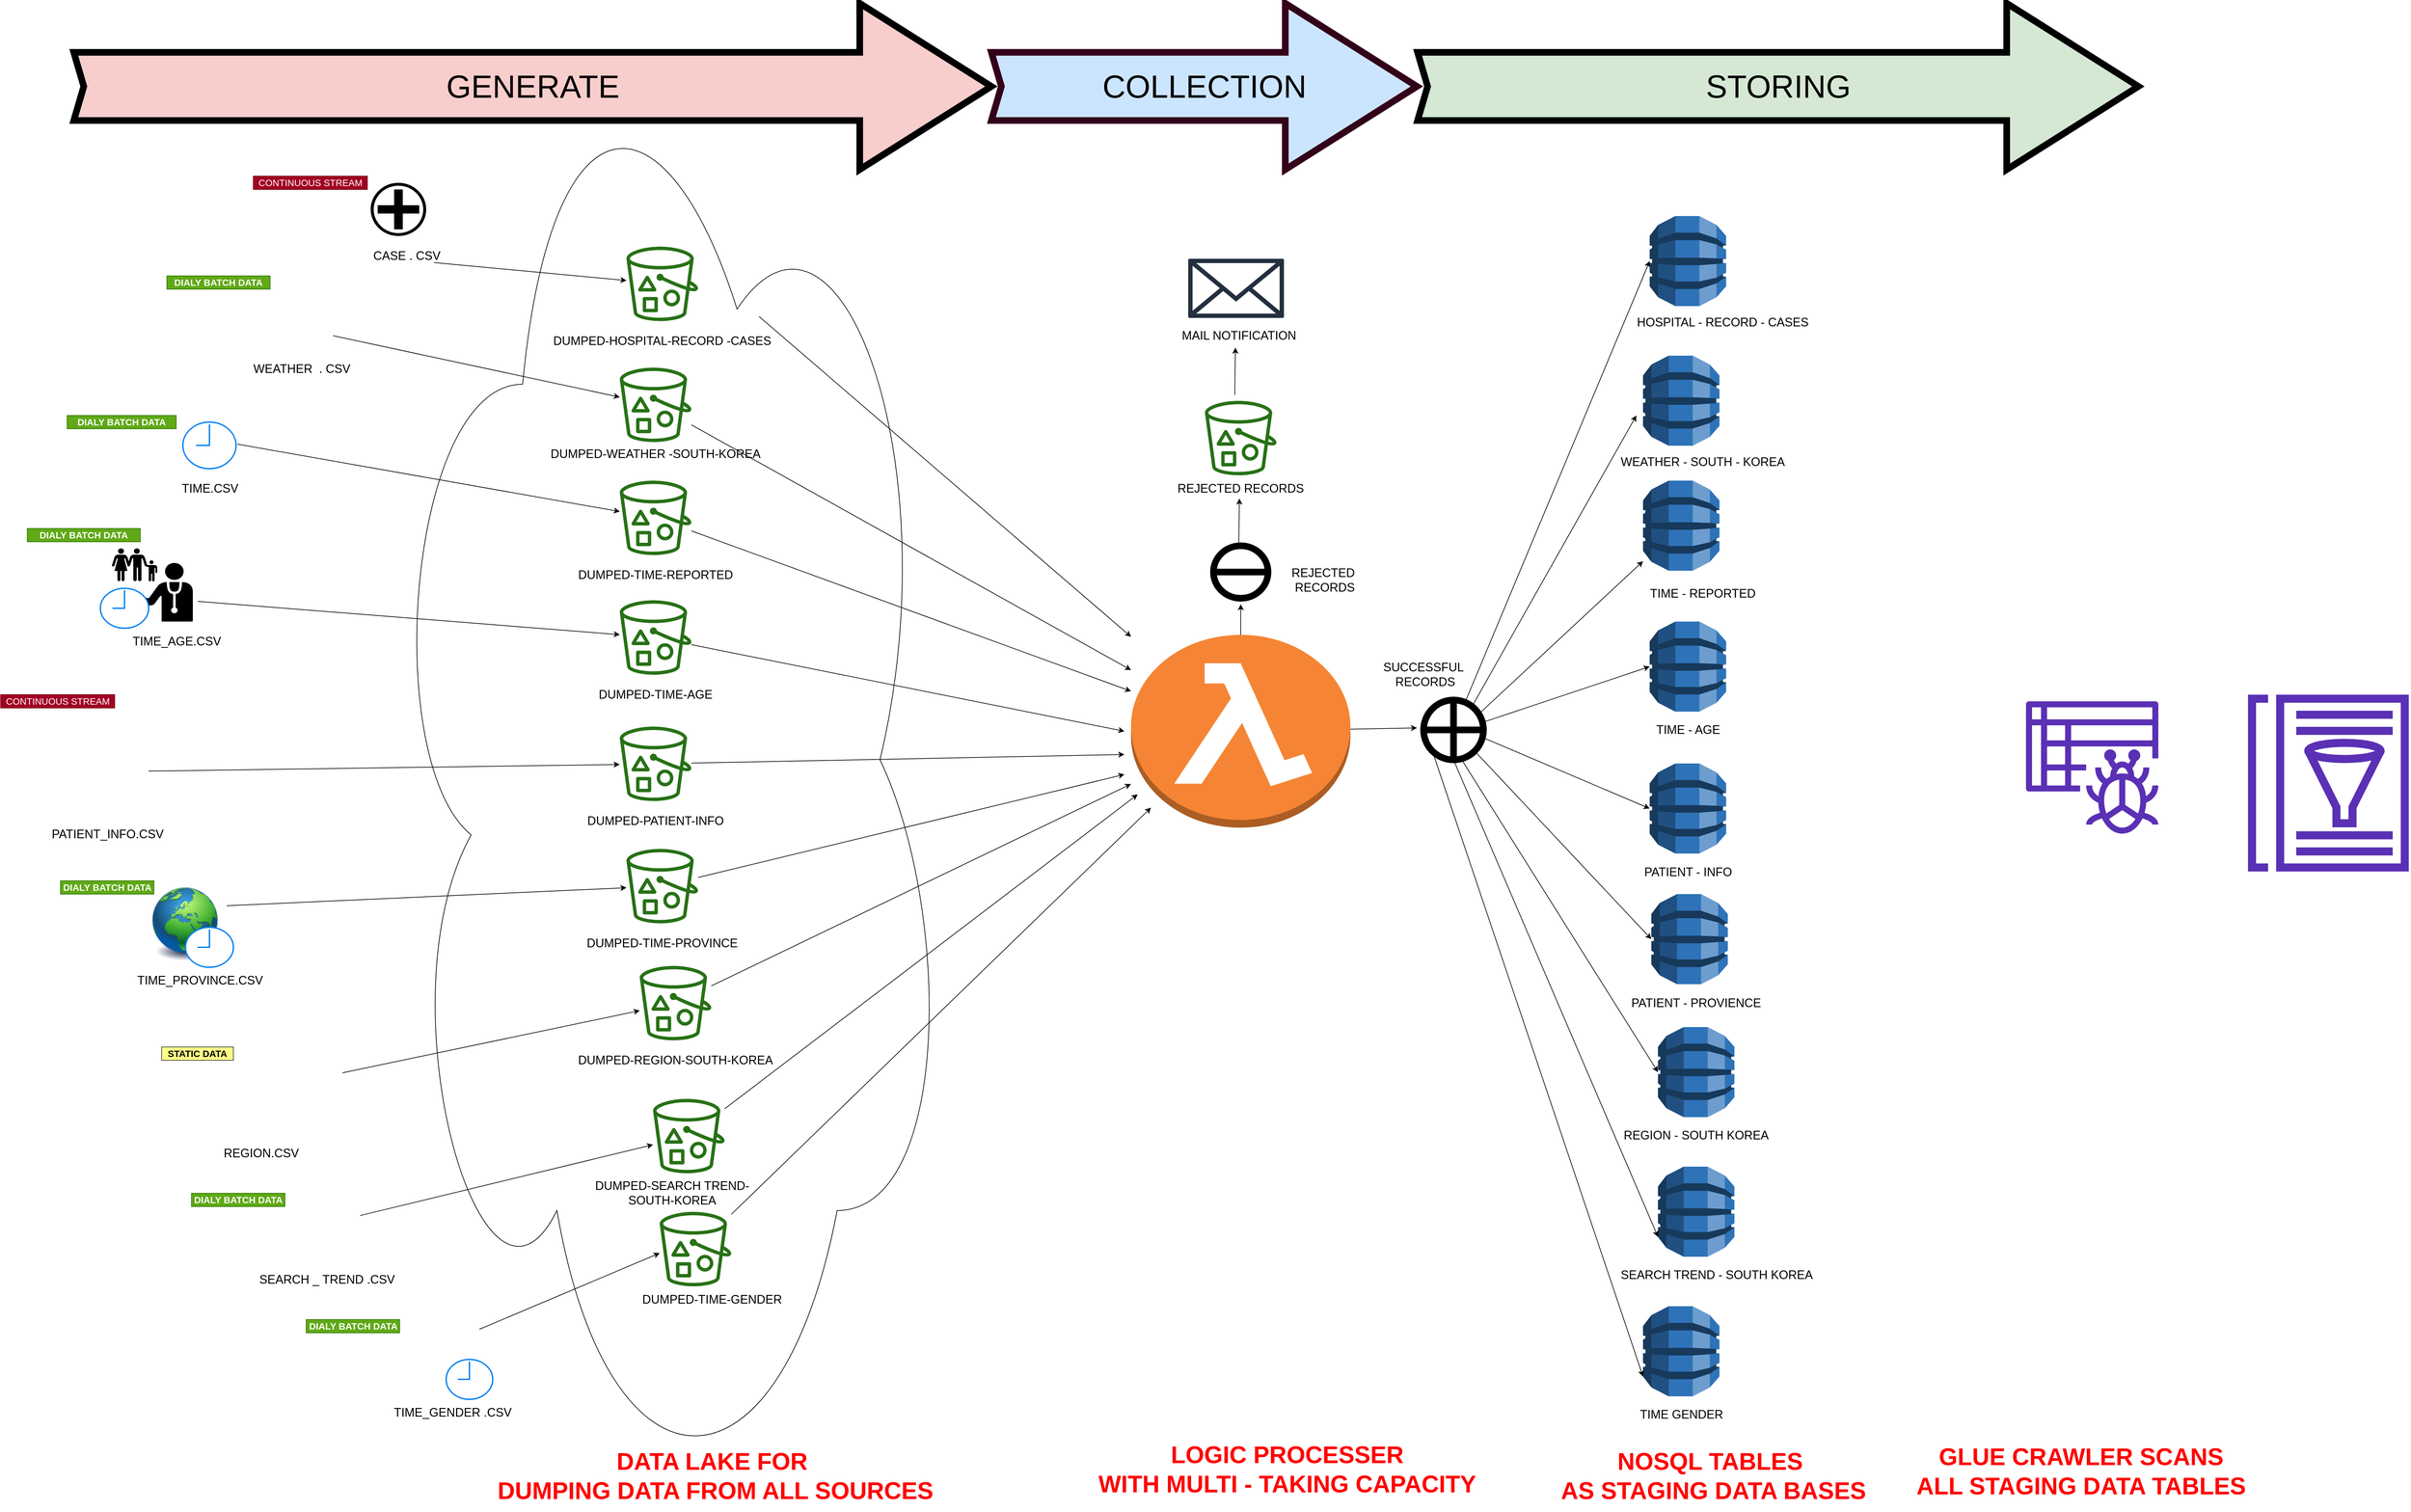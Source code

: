 <mxfile version="13.9.2" type="github">
  <diagram id="Ht1M8jgEwFfnCIfOTk4-" name="Page-1">
    <mxGraphModel dx="2980" dy="2005" grid="0" gridSize="10" guides="1" tooltips="1" connect="1" arrows="1" fold="1" page="1" pageScale="1" pageWidth="1654" pageHeight="2336" math="0" shadow="0">
      <root>
        <mxCell id="0" />
        <mxCell id="1" parent="0" />
        <mxCell id="8GEFBkU2QKpO8UW0B2yC-3" value="" style="shape=image;html=1;verticalAlign=top;verticalLabelPosition=bottom;labelBackgroundColor=#ffffff;imageAspect=0;aspect=fixed;image=https://cdn3.iconfinder.com/data/icons/tiny-weather-1/512/flash-cloud-128.png" parent="1" vertex="1">
          <mxGeometry x="410" y="440" width="120" height="120" as="geometry" />
        </mxCell>
        <mxCell id="8GEFBkU2QKpO8UW0B2yC-4" value="" style="shape=image;html=1;verticalAlign=top;verticalLabelPosition=bottom;labelBackgroundColor=#ffffff;imageAspect=0;aspect=fixed;image=https://cdn2.iconfinder.com/data/icons/social-media-2259/512/search-128.png" parent="1" vertex="1">
          <mxGeometry x="470.5" y="1820" width="100" height="100" as="geometry" />
        </mxCell>
        <mxCell id="8GEFBkU2QKpO8UW0B2yC-5" value="" style="shape=image;html=1;verticalAlign=top;verticalLabelPosition=bottom;labelBackgroundColor=#ffffff;imageAspect=0;aspect=fixed;image=https://cdn1.iconfinder.com/data/icons/coronavirus-disease/64/patient-128.png" parent="1" vertex="1">
          <mxGeometry x="122.56" y="1120" width="130" height="130" as="geometry" />
        </mxCell>
        <mxCell id="8GEFBkU2QKpO8UW0B2yC-6" value="" style="shape=mxgraph.signs.healthcare.hospital_1;html=1;pointerEvents=1;fillColor=#000000;strokeColor=none;verticalLabelPosition=bottom;verticalAlign=top;align=center;" parent="1" vertex="1">
          <mxGeometry x="586.5" y="300" width="83.5" height="80" as="geometry" />
        </mxCell>
        <mxCell id="8GEFBkU2QKpO8UW0B2yC-7" value="" style="shape=image;html=1;verticalAlign=top;verticalLabelPosition=bottom;labelBackgroundColor=#ffffff;imageAspect=0;aspect=fixed;image=https://cdn3.iconfinder.com/data/icons/facebook-ui-flat/48/Facebook_UI-08-128.png" parent="1" vertex="1">
          <mxGeometry x="294" y="1540" width="250" height="250" as="geometry" />
        </mxCell>
        <mxCell id="8GEFBkU2QKpO8UW0B2yC-8" value="" style="ellipse;shape=cloud;whiteSpace=wrap;html=1;gradientDirection=north;" parent="1" vertex="1">
          <mxGeometry x="600" y="38" width="860" height="2260" as="geometry" />
        </mxCell>
        <mxCell id="8GEFBkU2QKpO8UW0B2yC-9" value="" style="outlineConnect=0;fontColor=#232F3E;gradientColor=none;fillColor=#277116;strokeColor=none;dashed=0;verticalLabelPosition=bottom;verticalAlign=top;align=center;html=1;fontSize=12;fontStyle=0;aspect=fixed;pointerEvents=1;shape=mxgraph.aws4.bucket_with_objects;" parent="1" vertex="1">
          <mxGeometry x="971.16" y="396" width="107.69" height="112" as="geometry" />
        </mxCell>
        <mxCell id="8GEFBkU2QKpO8UW0B2yC-11" value="" style="html=1;verticalLabelPosition=bottom;align=center;labelBackgroundColor=#ffffff;verticalAlign=top;strokeWidth=2;strokeColor=#0080F0;shadow=0;dashed=0;shape=mxgraph.ios7.icons.clock;" parent="1" vertex="1">
          <mxGeometry x="304" y="660" width="80" height="70" as="geometry" />
        </mxCell>
        <mxCell id="8GEFBkU2QKpO8UW0B2yC-12" value="" style="shape=mxgraph.signs.healthcare.family_practice;html=1;pointerEvents=1;fillColor=#000000;strokeColor=none;verticalLabelPosition=bottom;verticalAlign=top;align=center;" parent="1" vertex="1">
          <mxGeometry x="197.19" y="850" width="121.81" height="110" as="geometry" />
        </mxCell>
        <mxCell id="8GEFBkU2QKpO8UW0B2yC-13" value="" style="html=1;verticalLabelPosition=bottom;align=center;labelBackgroundColor=#ffffff;verticalAlign=top;strokeWidth=2;strokeColor=#0080F0;shadow=0;dashed=0;shape=mxgraph.ios7.icons.clock;" parent="1" vertex="1">
          <mxGeometry x="180" y="910" width="72.56" height="60" as="geometry" />
        </mxCell>
        <mxCell id="8GEFBkU2QKpO8UW0B2yC-14" value="" style="shape=image;html=1;verticalAlign=top;verticalLabelPosition=bottom;labelBackgroundColor=#ffffff;imageAspect=0;aspect=fixed;image=https://cdn2.iconfinder.com/data/icons/dellipack/128/people.png" parent="1" vertex="1">
          <mxGeometry x="630" y="1990" width="120" height="120" as="geometry" />
        </mxCell>
        <mxCell id="8GEFBkU2QKpO8UW0B2yC-15" value="" style="html=1;verticalLabelPosition=bottom;align=center;labelBackgroundColor=#ffffff;verticalAlign=top;strokeWidth=2;strokeColor=#0080F0;shadow=0;dashed=0;shape=mxgraph.ios7.icons.clock;" parent="1" vertex="1">
          <mxGeometry x="700" y="2070" width="70" height="60" as="geometry" />
        </mxCell>
        <mxCell id="8GEFBkU2QKpO8UW0B2yC-16" value="" style="image;html=1;image=img/lib/clip_art/general/Earth_globe_128x128.png" parent="1" vertex="1">
          <mxGeometry x="244.75" y="1360" width="125.25" height="110" as="geometry" />
        </mxCell>
        <mxCell id="8GEFBkU2QKpO8UW0B2yC-17" value="" style="html=1;verticalLabelPosition=bottom;align=center;labelBackgroundColor=#ffffff;verticalAlign=top;strokeWidth=2;strokeColor=#0080F0;shadow=0;dashed=0;shape=mxgraph.ios7.icons.clock;" parent="1" vertex="1">
          <mxGeometry x="308" y="1420" width="72" height="60" as="geometry" />
        </mxCell>
        <mxCell id="8GEFBkU2QKpO8UW0B2yC-18" value="&lt;font style=&quot;font-size: 18px&quot;&gt;CASE . CSV&lt;/font&gt;" style="text;html=1;strokeColor=none;fillColor=none;align=center;verticalAlign=middle;whiteSpace=wrap;rounded=0;" parent="1" vertex="1">
          <mxGeometry x="513" y="400" width="256" height="20" as="geometry" />
        </mxCell>
        <mxCell id="8GEFBkU2QKpO8UW0B2yC-20" value="&lt;font style=&quot;font-size: 18px&quot;&gt;TIME.CSV&lt;/font&gt;" style="text;html=1;strokeColor=none;fillColor=none;align=center;verticalAlign=middle;whiteSpace=wrap;rounded=0;" parent="1" vertex="1">
          <mxGeometry x="217.44" y="750" width="256" height="20" as="geometry" />
        </mxCell>
        <mxCell id="8GEFBkU2QKpO8UW0B2yC-30" value="&lt;font style=&quot;font-size: 18px&quot;&gt;WEATHER&amp;nbsp; . CSV&lt;/font&gt;" style="text;html=1;strokeColor=none;fillColor=none;align=center;verticalAlign=middle;whiteSpace=wrap;rounded=0;" parent="1" vertex="1">
          <mxGeometry x="384" y="570" width="197.5" height="20" as="geometry" />
        </mxCell>
        <mxCell id="8GEFBkU2QKpO8UW0B2yC-41" value="" style="endArrow=classic;html=1;" parent="1" edge="1" target="8GEFBkU2QKpO8UW0B2yC-9">
          <mxGeometry width="50" height="50" relative="1" as="geometry">
            <mxPoint x="681.75" y="420" as="sourcePoint" />
            <mxPoint x="850" y="580" as="targetPoint" />
          </mxGeometry>
        </mxCell>
        <mxCell id="hV9DmxrJN-JSG0bnAaLr-3" value="&lt;font style=&quot;font-size: 14px&quot;&gt;CONTINUOUS STREAM&lt;/font&gt;" style="text;html=1;strokeColor=#6F0000;fillColor=#a20025;align=center;verticalAlign=middle;whiteSpace=wrap;rounded=0;fontColor=#ffffff;" vertex="1" parent="1">
          <mxGeometry x="410" y="290" width="171.5" height="20" as="geometry" />
        </mxCell>
        <mxCell id="hV9DmxrJN-JSG0bnAaLr-4" value="&lt;font style=&quot;font-size: 14px&quot;&gt;DIALY BATCH DATA&lt;/font&gt;" style="text;html=1;strokeColor=#2D7600;fillColor=#60a917;align=center;verticalAlign=middle;whiteSpace=wrap;rounded=0;fontStyle=1;fontColor=#ffffff;" vertex="1" parent="1">
          <mxGeometry x="280" y="440" width="155.25" height="20" as="geometry" />
        </mxCell>
        <mxCell id="hV9DmxrJN-JSG0bnAaLr-18" value="&lt;font style=&quot;font-size: 14px&quot;&gt;DIALY BATCH DATA&lt;/font&gt;" style="text;html=1;strokeColor=#2D7600;fillColor=#60a917;align=center;verticalAlign=middle;whiteSpace=wrap;rounded=0;fontStyle=1;fontColor=#ffffff;" vertex="1" parent="1">
          <mxGeometry x="130" y="650" width="164" height="20" as="geometry" />
        </mxCell>
        <mxCell id="hV9DmxrJN-JSG0bnAaLr-20" value="&lt;font style=&quot;font-size: 14px&quot;&gt;DIALY BATCH DATA&lt;/font&gt;" style="text;html=1;strokeColor=#2D7600;fillColor=#60a917;align=center;verticalAlign=middle;whiteSpace=wrap;rounded=0;fontStyle=1;fontColor=#ffffff;" vertex="1" parent="1">
          <mxGeometry x="70" y="820" width="170" height="20" as="geometry" />
        </mxCell>
        <mxCell id="hV9DmxrJN-JSG0bnAaLr-21" value="&lt;font style=&quot;font-size: 14px&quot;&gt;CONTINUOUS STREAM&lt;/font&gt;" style="text;html=1;strokeColor=#6F0000;fillColor=#a20025;align=center;verticalAlign=middle;whiteSpace=wrap;rounded=0;fontColor=#ffffff;" vertex="1" parent="1">
          <mxGeometry x="30" y="1070" width="171.5" height="20" as="geometry" />
        </mxCell>
        <mxCell id="hV9DmxrJN-JSG0bnAaLr-22" value="&lt;font style=&quot;font-size: 18px&quot;&gt;TIME_AGE.CSV&lt;/font&gt;" style="text;html=1;strokeColor=none;fillColor=none;align=center;verticalAlign=middle;whiteSpace=wrap;rounded=0;" vertex="1" parent="1">
          <mxGeometry x="167" y="980" width="256" height="20" as="geometry" />
        </mxCell>
        <mxCell id="hV9DmxrJN-JSG0bnAaLr-23" value="&lt;font style=&quot;font-size: 18px&quot;&gt;PATIENT_INFO.CSV&lt;/font&gt;" style="text;html=1;strokeColor=none;fillColor=none;align=center;verticalAlign=middle;whiteSpace=wrap;rounded=0;" vertex="1" parent="1">
          <mxGeometry x="63" y="1270" width="256" height="20" as="geometry" />
        </mxCell>
        <mxCell id="hV9DmxrJN-JSG0bnAaLr-26" value="&lt;font style=&quot;font-size: 18px&quot;&gt;TIME_PROVINCE.CSV&lt;/font&gt;" style="text;html=1;strokeColor=none;fillColor=none;align=center;verticalAlign=middle;whiteSpace=wrap;rounded=0;" vertex="1" parent="1">
          <mxGeometry x="201.5" y="1490" width="256" height="20" as="geometry" />
        </mxCell>
        <mxCell id="hV9DmxrJN-JSG0bnAaLr-27" value="&lt;font style=&quot;font-size: 14px&quot;&gt;DIALY BATCH DATA&lt;/font&gt;" style="text;html=1;strokeColor=#2D7600;fillColor=#60a917;align=center;verticalAlign=middle;whiteSpace=wrap;rounded=0;fontStyle=1;fontColor=#ffffff;" vertex="1" parent="1">
          <mxGeometry x="120" y="1350" width="140.5" height="20" as="geometry" />
        </mxCell>
        <mxCell id="hV9DmxrJN-JSG0bnAaLr-32" value="&lt;font style=&quot;font-size: 18px&quot;&gt;REGION.CSV&lt;/font&gt;" style="text;html=1;strokeColor=none;fillColor=none;align=center;verticalAlign=middle;whiteSpace=wrap;rounded=0;" vertex="1" parent="1">
          <mxGeometry x="294" y="1750" width="256" height="20" as="geometry" />
        </mxCell>
        <mxCell id="hV9DmxrJN-JSG0bnAaLr-33" value="&lt;font style=&quot;font-size: 14px&quot;&gt;STATIC DATA&lt;/font&gt;" style="text;html=1;strokeColor=#36393d;fillColor=#ffff88;align=center;verticalAlign=middle;whiteSpace=wrap;rounded=0;fontStyle=1;" vertex="1" parent="1">
          <mxGeometry x="272.06" y="1600" width="107.94" height="20" as="geometry" />
        </mxCell>
        <mxCell id="hV9DmxrJN-JSG0bnAaLr-35" value="&lt;font style=&quot;font-size: 18px&quot;&gt;SEARCH _ TREND .CSV&lt;/font&gt;" style="text;html=1;strokeColor=none;fillColor=none;align=center;verticalAlign=middle;whiteSpace=wrap;rounded=0;" vertex="1" parent="1">
          <mxGeometry x="392.5" y="1940" width="256" height="20" as="geometry" />
        </mxCell>
        <mxCell id="hV9DmxrJN-JSG0bnAaLr-36" value="&lt;font style=&quot;font-size: 14px&quot;&gt;DIALY BATCH DATA&lt;/font&gt;" style="text;html=1;strokeColor=#2D7600;fillColor=#60a917;align=center;verticalAlign=middle;whiteSpace=wrap;rounded=0;fontStyle=1;fontColor=#ffffff;" vertex="1" parent="1">
          <mxGeometry x="317" y="1820" width="140.5" height="20" as="geometry" />
        </mxCell>
        <mxCell id="hV9DmxrJN-JSG0bnAaLr-37" value="&lt;font style=&quot;font-size: 18px&quot;&gt;TIME_GENDER .CSV&lt;/font&gt;" style="text;html=1;strokeColor=none;fillColor=none;align=center;verticalAlign=middle;whiteSpace=wrap;rounded=0;" vertex="1" parent="1">
          <mxGeometry x="581.5" y="2140" width="256" height="20" as="geometry" />
        </mxCell>
        <mxCell id="hV9DmxrJN-JSG0bnAaLr-38" value="&lt;font style=&quot;font-size: 14px&quot;&gt;DIALY BATCH DATA&lt;/font&gt;" style="text;html=1;strokeColor=#2D7600;fillColor=#60a917;align=center;verticalAlign=middle;whiteSpace=wrap;rounded=0;fontStyle=1;fontColor=#ffffff;" vertex="1" parent="1">
          <mxGeometry x="489.5" y="2010" width="140.5" height="20" as="geometry" />
        </mxCell>
        <mxCell id="hV9DmxrJN-JSG0bnAaLr-41" value="&lt;font style=&quot;font-size: 48px&quot;&gt;GENERATE&lt;/font&gt;" style="html=1;shadow=0;dashed=0;align=center;verticalAlign=middle;shape=mxgraph.arrows2.arrow;dy=0.59;dx=198;notch=15;fillColor=#f8cecc;strokeWidth=10;" vertex="1" parent="1">
          <mxGeometry x="140" y="30" width="1380" height="250" as="geometry" />
        </mxCell>
        <mxCell id="hV9DmxrJN-JSG0bnAaLr-45" value="&lt;span style=&quot;font-size: 18px&quot;&gt;DUMPED-HOSPITAL-RECORD -CASES&lt;/span&gt;" style="text;html=1;strokeColor=none;fillColor=none;align=center;verticalAlign=middle;whiteSpace=wrap;rounded=0;" vertex="1" parent="1">
          <mxGeometry x="850" y="528" width="350" height="20" as="geometry" />
        </mxCell>
        <mxCell id="hV9DmxrJN-JSG0bnAaLr-48" value="" style="outlineConnect=0;fontColor=#232F3E;gradientColor=none;fillColor=#277116;strokeColor=none;dashed=0;verticalLabelPosition=bottom;verticalAlign=top;align=center;html=1;fontSize=12;fontStyle=0;aspect=fixed;pointerEvents=1;shape=mxgraph.aws4.bucket_with_objects;" vertex="1" parent="1">
          <mxGeometry x="961.16" y="578" width="107.69" height="112" as="geometry" />
        </mxCell>
        <mxCell id="hV9DmxrJN-JSG0bnAaLr-49" value="&lt;span style=&quot;font-size: 18px&quot;&gt;DUMPED-WEATHER -SOUTH-KOREA&lt;/span&gt;" style="text;html=1;strokeColor=none;fillColor=none;align=center;verticalAlign=middle;whiteSpace=wrap;rounded=0;" vertex="1" parent="1">
          <mxGeometry x="840" y="698" width="350" height="20" as="geometry" />
        </mxCell>
        <mxCell id="hV9DmxrJN-JSG0bnAaLr-50" value="" style="endArrow=classic;html=1;exitX=1;exitY=0.75;exitDx=0;exitDy=0;" edge="1" parent="1" source="8GEFBkU2QKpO8UW0B2yC-3" target="hV9DmxrJN-JSG0bnAaLr-48">
          <mxGeometry width="50" height="50" relative="1" as="geometry">
            <mxPoint x="691.75" y="430.0" as="sourcePoint" />
            <mxPoint x="991.16" y="518.148" as="targetPoint" />
          </mxGeometry>
        </mxCell>
        <mxCell id="hV9DmxrJN-JSG0bnAaLr-51" value="" style="outlineConnect=0;fontColor=#232F3E;gradientColor=none;fillColor=#277116;strokeColor=none;dashed=0;verticalLabelPosition=bottom;verticalAlign=top;align=center;html=1;fontSize=12;fontStyle=0;aspect=fixed;pointerEvents=1;shape=mxgraph.aws4.bucket_with_objects;" vertex="1" parent="1">
          <mxGeometry x="961.16" y="748" width="107.69" height="112" as="geometry" />
        </mxCell>
        <mxCell id="hV9DmxrJN-JSG0bnAaLr-52" value="&lt;span style=&quot;font-size: 18px&quot;&gt;DUMPED-TIME-REPORTED&lt;/span&gt;" style="text;html=1;strokeColor=none;fillColor=none;align=center;verticalAlign=middle;whiteSpace=wrap;rounded=0;" vertex="1" parent="1">
          <mxGeometry x="840" y="880" width="350" height="20" as="geometry" />
        </mxCell>
        <mxCell id="hV9DmxrJN-JSG0bnAaLr-53" value="" style="endArrow=classic;html=1;exitX=1;exitY=0.75;exitDx=0;exitDy=0;" edge="1" parent="1" target="hV9DmxrJN-JSG0bnAaLr-51">
          <mxGeometry width="50" height="50" relative="1" as="geometry">
            <mxPoint x="386" y="693.14" as="sourcePoint" />
            <mxPoint x="827.16" y="849.995" as="targetPoint" />
          </mxGeometry>
        </mxCell>
        <mxCell id="hV9DmxrJN-JSG0bnAaLr-54" value="" style="outlineConnect=0;fontColor=#232F3E;gradientColor=none;fillColor=#277116;strokeColor=none;dashed=0;verticalLabelPosition=bottom;verticalAlign=top;align=center;html=1;fontSize=12;fontStyle=0;aspect=fixed;pointerEvents=1;shape=mxgraph.aws4.bucket_with_objects;" vertex="1" parent="1">
          <mxGeometry x="961.16" y="928" width="107.69" height="112" as="geometry" />
        </mxCell>
        <mxCell id="hV9DmxrJN-JSG0bnAaLr-55" value="&lt;span style=&quot;font-size: 18px&quot;&gt;DUMPED-TIME-AGE&lt;/span&gt;" style="text;html=1;strokeColor=none;fillColor=none;align=center;verticalAlign=middle;whiteSpace=wrap;rounded=0;" vertex="1" parent="1">
          <mxGeometry x="840" y="1060" width="350" height="20" as="geometry" />
        </mxCell>
        <mxCell id="hV9DmxrJN-JSG0bnAaLr-56" value="" style="outlineConnect=0;fontColor=#232F3E;gradientColor=none;fillColor=#277116;strokeColor=none;dashed=0;verticalLabelPosition=bottom;verticalAlign=top;align=center;html=1;fontSize=12;fontStyle=0;aspect=fixed;pointerEvents=1;shape=mxgraph.aws4.bucket_with_objects;" vertex="1" parent="1">
          <mxGeometry x="961.16" y="1118" width="107.69" height="112" as="geometry" />
        </mxCell>
        <mxCell id="hV9DmxrJN-JSG0bnAaLr-57" value="&lt;span style=&quot;font-size: 18px&quot;&gt;DUMPED-PATIENT-INFO&lt;/span&gt;" style="text;html=1;strokeColor=none;fillColor=none;align=center;verticalAlign=middle;whiteSpace=wrap;rounded=0;" vertex="1" parent="1">
          <mxGeometry x="840" y="1250" width="350" height="20" as="geometry" />
        </mxCell>
        <mxCell id="hV9DmxrJN-JSG0bnAaLr-58" value="" style="outlineConnect=0;fontColor=#232F3E;gradientColor=none;fillColor=#277116;strokeColor=none;dashed=0;verticalLabelPosition=bottom;verticalAlign=top;align=center;html=1;fontSize=12;fontStyle=0;aspect=fixed;pointerEvents=1;shape=mxgraph.aws4.bucket_with_objects;" vertex="1" parent="1">
          <mxGeometry x="971.16" y="1302" width="107.69" height="112" as="geometry" />
        </mxCell>
        <mxCell id="hV9DmxrJN-JSG0bnAaLr-59" value="&lt;span style=&quot;font-size: 18px&quot;&gt;DUMPED-TIME-PROVINCE&lt;/span&gt;" style="text;html=1;strokeColor=none;fillColor=none;align=center;verticalAlign=middle;whiteSpace=wrap;rounded=0;" vertex="1" parent="1">
          <mxGeometry x="850" y="1434" width="350" height="20" as="geometry" />
        </mxCell>
        <mxCell id="hV9DmxrJN-JSG0bnAaLr-60" value="" style="outlineConnect=0;fontColor=#232F3E;gradientColor=none;fillColor=#277116;strokeColor=none;dashed=0;verticalLabelPosition=bottom;verticalAlign=top;align=center;html=1;fontSize=12;fontStyle=0;aspect=fixed;pointerEvents=1;shape=mxgraph.aws4.bucket_with_objects;" vertex="1" parent="1">
          <mxGeometry x="991.16" y="1478" width="107.69" height="112" as="geometry" />
        </mxCell>
        <mxCell id="hV9DmxrJN-JSG0bnAaLr-61" value="&lt;span style=&quot;font-size: 18px&quot;&gt;DUMPED-REGION-SOUTH-KOREA&lt;/span&gt;" style="text;html=1;strokeColor=none;fillColor=none;align=center;verticalAlign=middle;whiteSpace=wrap;rounded=0;" vertex="1" parent="1">
          <mxGeometry x="870" y="1610" width="350" height="20" as="geometry" />
        </mxCell>
        <mxCell id="hV9DmxrJN-JSG0bnAaLr-62" value="" style="outlineConnect=0;fontColor=#232F3E;gradientColor=none;fillColor=#277116;strokeColor=none;dashed=0;verticalLabelPosition=bottom;verticalAlign=top;align=center;html=1;fontSize=12;fontStyle=0;aspect=fixed;pointerEvents=1;shape=mxgraph.aws4.bucket_with_objects;" vertex="1" parent="1">
          <mxGeometry x="1011.16" y="1678" width="107.69" height="112" as="geometry" />
        </mxCell>
        <mxCell id="hV9DmxrJN-JSG0bnAaLr-63" value="&lt;span style=&quot;font-size: 18px&quot;&gt;DUMPED-SEARCH TREND-&lt;br&gt;SOUTH-KOREA&lt;/span&gt;" style="text;html=1;strokeColor=none;fillColor=none;align=center;verticalAlign=middle;whiteSpace=wrap;rounded=0;" vertex="1" parent="1">
          <mxGeometry x="850" y="1810" width="380" height="20" as="geometry" />
        </mxCell>
        <mxCell id="hV9DmxrJN-JSG0bnAaLr-65" value="" style="endArrow=classic;html=1;exitX=1.06;exitY=0.724;exitDx=0;exitDy=0;exitPerimeter=0;" edge="1" parent="1" source="8GEFBkU2QKpO8UW0B2yC-12" target="hV9DmxrJN-JSG0bnAaLr-54">
          <mxGeometry width="50" height="50" relative="1" as="geometry">
            <mxPoint x="397.42" y="890.0" as="sourcePoint" />
            <mxPoint x="970" y="1057" as="targetPoint" />
          </mxGeometry>
        </mxCell>
        <mxCell id="hV9DmxrJN-JSG0bnAaLr-66" value="" style="endArrow=classic;html=1;exitX=1;exitY=0.5;exitDx=0;exitDy=0;" edge="1" parent="1" source="8GEFBkU2QKpO8UW0B2yC-5">
          <mxGeometry width="50" height="50" relative="1" as="geometry">
            <mxPoint x="327.469" y="1122.64" as="sourcePoint" />
            <mxPoint x="961" y="1175" as="targetPoint" />
          </mxGeometry>
        </mxCell>
        <mxCell id="hV9DmxrJN-JSG0bnAaLr-67" value="" style="endArrow=classic;html=1;exitX=1;exitY=0.25;exitDx=0;exitDy=0;" edge="1" parent="1" source="8GEFBkU2QKpO8UW0B2yC-16" target="hV9DmxrJN-JSG0bnAaLr-58">
          <mxGeometry width="50" height="50" relative="1" as="geometry">
            <mxPoint x="272.06" y="1386.63" as="sourcePoint" />
            <mxPoint x="980" y="1443" as="targetPoint" />
          </mxGeometry>
        </mxCell>
        <mxCell id="hV9DmxrJN-JSG0bnAaLr-68" value="" style="endArrow=classic;html=1;" edge="1" parent="1" source="8GEFBkU2QKpO8UW0B2yC-7" target="hV9DmxrJN-JSG0bnAaLr-60">
          <mxGeometry width="50" height="50" relative="1" as="geometry">
            <mxPoint x="392.5" y="1560" as="sourcePoint" />
            <mxPoint x="1000" y="1616" as="targetPoint" />
          </mxGeometry>
        </mxCell>
        <mxCell id="hV9DmxrJN-JSG0bnAaLr-69" value="" style="endArrow=classic;html=1;" edge="1" parent="1" target="hV9DmxrJN-JSG0bnAaLr-62">
          <mxGeometry width="50" height="50" relative="1" as="geometry">
            <mxPoint x="570.5" y="1853.572" as="sourcePoint" />
            <mxPoint x="1017.66" y="1759.998" as="targetPoint" />
          </mxGeometry>
        </mxCell>
        <mxCell id="hV9DmxrJN-JSG0bnAaLr-70" value="" style="outlineConnect=0;fontColor=#232F3E;gradientColor=none;fillColor=#277116;strokeColor=none;dashed=0;verticalLabelPosition=bottom;verticalAlign=top;align=center;html=1;fontSize=12;fontStyle=0;aspect=fixed;pointerEvents=1;shape=mxgraph.aws4.bucket_with_objects;" vertex="1" parent="1">
          <mxGeometry x="1021.16" y="1848" width="107.69" height="112" as="geometry" />
        </mxCell>
        <mxCell id="hV9DmxrJN-JSG0bnAaLr-71" value="&lt;span style=&quot;font-size: 18px&quot;&gt;DUMPED-TIME-GENDER&lt;/span&gt;" style="text;html=1;strokeColor=none;fillColor=none;align=center;verticalAlign=middle;whiteSpace=wrap;rounded=0;" vertex="1" parent="1">
          <mxGeometry x="910" y="1970" width="380" height="20" as="geometry" />
        </mxCell>
        <mxCell id="hV9DmxrJN-JSG0bnAaLr-72" value="" style="endArrow=classic;html=1;" edge="1" parent="1" source="8GEFBkU2QKpO8UW0B2yC-14">
          <mxGeometry width="50" height="50" relative="1" as="geometry">
            <mxPoint x="580.5" y="2016.552" as="sourcePoint" />
            <mxPoint x="1021.16" y="1910.0" as="targetPoint" />
          </mxGeometry>
        </mxCell>
        <mxCell id="hV9DmxrJN-JSG0bnAaLr-73" value="&lt;font&gt;&lt;font style=&quot;font-size: 36px&quot;&gt;DATA LAKE FOR&amp;nbsp;&lt;br&gt;DUMPING DATA FROM ALL SOURCES&lt;/font&gt;&lt;br&gt;&lt;/font&gt;" style="text;html=1;align=center;verticalAlign=middle;whiteSpace=wrap;rounded=0;fontStyle=1;fontColor=#FF0000;" vertex="1" parent="1">
          <mxGeometry x="750" y="2200" width="710" height="90" as="geometry" />
        </mxCell>
        <mxCell id="hV9DmxrJN-JSG0bnAaLr-74" value="" style="outlineConnect=0;dashed=0;verticalLabelPosition=bottom;verticalAlign=top;align=center;html=1;shape=mxgraph.aws3.lambda_function;fillColor=#F58534;gradientColor=none;fontColor=#FF0000;" vertex="1" parent="1">
          <mxGeometry x="1730" y="980" width="330" height="290" as="geometry" />
        </mxCell>
        <mxCell id="hV9DmxrJN-JSG0bnAaLr-75" value="&lt;font style=&quot;font-size: 48px&quot;&gt;COLLECTION&lt;/font&gt;" style="html=1;shadow=0;dashed=0;align=center;verticalAlign=middle;shape=mxgraph.arrows2.arrow;dy=0.59;dx=198;notch=15;fillColor=#cce5ff;perimeterSpacing=10;strokeColor=#33001A;strokeWidth=10;" vertex="1" parent="1">
          <mxGeometry x="1520" y="30" width="640" height="250" as="geometry" />
        </mxCell>
        <mxCell id="hV9DmxrJN-JSG0bnAaLr-76" value="&lt;font&gt;&lt;font style=&quot;font-size: 36px&quot;&gt;LOGIC PROCESSER&lt;br&gt;WITH MULTI - TAKING CAPACITY&lt;/font&gt;&lt;br&gt;&lt;/font&gt;" style="text;html=1;align=center;verticalAlign=middle;whiteSpace=wrap;rounded=0;fontStyle=1;fontColor=#FF0000;" vertex="1" parent="1">
          <mxGeometry x="1610" y="2190" width="710" height="90" as="geometry" />
        </mxCell>
        <mxCell id="hV9DmxrJN-JSG0bnAaLr-78" value="" style="endArrow=classic;html=1;" edge="1" parent="1" target="hV9DmxrJN-JSG0bnAaLr-74">
          <mxGeometry width="50" height="50" relative="1" as="geometry">
            <mxPoint x="1170.59" y="501.02" as="sourcePoint" />
            <mxPoint x="1460.0" y="528.0" as="targetPoint" />
          </mxGeometry>
        </mxCell>
        <mxCell id="hV9DmxrJN-JSG0bnAaLr-79" value="" style="endArrow=classic;html=1;" edge="1" parent="1" source="hV9DmxrJN-JSG0bnAaLr-48" target="hV9DmxrJN-JSG0bnAaLr-74">
          <mxGeometry width="50" height="50" relative="1" as="geometry">
            <mxPoint x="1180.59" y="511.02" as="sourcePoint" />
            <mxPoint x="1787.85" y="1032.05" as="targetPoint" />
          </mxGeometry>
        </mxCell>
        <mxCell id="hV9DmxrJN-JSG0bnAaLr-80" value="" style="endArrow=classic;html=1;" edge="1" parent="1" source="hV9DmxrJN-JSG0bnAaLr-51" target="hV9DmxrJN-JSG0bnAaLr-74">
          <mxGeometry width="50" height="50" relative="1" as="geometry">
            <mxPoint x="1078.85" y="674.043" as="sourcePoint" />
            <mxPoint x="1730" y="1065" as="targetPoint" />
          </mxGeometry>
        </mxCell>
        <mxCell id="hV9DmxrJN-JSG0bnAaLr-81" value="" style="endArrow=classic;html=1;" edge="1" parent="1" source="hV9DmxrJN-JSG0bnAaLr-54">
          <mxGeometry width="50" height="50" relative="1" as="geometry">
            <mxPoint x="1078.85" y="833.655" as="sourcePoint" />
            <mxPoint x="1720" y="1125" as="targetPoint" />
          </mxGeometry>
        </mxCell>
        <mxCell id="hV9DmxrJN-JSG0bnAaLr-82" value="" style="endArrow=classic;html=1;" edge="1" parent="1" source="hV9DmxrJN-JSG0bnAaLr-56">
          <mxGeometry width="50" height="50" relative="1" as="geometry">
            <mxPoint x="1078.85" y="1004.769" as="sourcePoint" />
            <mxPoint x="1720" y="1160" as="targetPoint" />
          </mxGeometry>
        </mxCell>
        <mxCell id="hV9DmxrJN-JSG0bnAaLr-83" value="" style="endArrow=classic;html=1;" edge="1" parent="1" source="hV9DmxrJN-JSG0bnAaLr-58">
          <mxGeometry width="50" height="50" relative="1" as="geometry">
            <mxPoint x="1078.85" y="1182.931" as="sourcePoint" />
            <mxPoint x="1720" y="1190" as="targetPoint" />
          </mxGeometry>
        </mxCell>
        <mxCell id="hV9DmxrJN-JSG0bnAaLr-84" value="" style="endArrow=classic;html=1;" edge="1" parent="1" source="hV9DmxrJN-JSG0bnAaLr-60" target="hV9DmxrJN-JSG0bnAaLr-74">
          <mxGeometry width="50" height="50" relative="1" as="geometry">
            <mxPoint x="1088.85" y="1354.984" as="sourcePoint" />
            <mxPoint x="1730" y="1200" as="targetPoint" />
          </mxGeometry>
        </mxCell>
        <mxCell id="hV9DmxrJN-JSG0bnAaLr-85" value="" style="endArrow=classic;html=1;" edge="1" parent="1" source="hV9DmxrJN-JSG0bnAaLr-62">
          <mxGeometry width="50" height="50" relative="1" as="geometry">
            <mxPoint x="1108.85" y="1518.091" as="sourcePoint" />
            <mxPoint x="1740" y="1220" as="targetPoint" />
          </mxGeometry>
        </mxCell>
        <mxCell id="hV9DmxrJN-JSG0bnAaLr-86" value="" style="endArrow=classic;html=1;" edge="1" parent="1" source="hV9DmxrJN-JSG0bnAaLr-70">
          <mxGeometry width="50" height="50" relative="1" as="geometry">
            <mxPoint x="1128.85" y="1702.998" as="sourcePoint" />
            <mxPoint x="1760" y="1240" as="targetPoint" />
          </mxGeometry>
        </mxCell>
        <mxCell id="hV9DmxrJN-JSG0bnAaLr-87" value="" style="endArrow=classic;html=1;entryX=0;entryY=0.5;entryDx=0;entryDy=0;entryPerimeter=0;" edge="1" parent="1" source="hV9DmxrJN-JSG0bnAaLr-89" target="hV9DmxrJN-JSG0bnAaLr-106">
          <mxGeometry width="50" height="50" relative="1" as="geometry">
            <mxPoint x="2140" y="1040" as="sourcePoint" />
            <mxPoint x="2460" y="440" as="targetPoint" />
          </mxGeometry>
        </mxCell>
        <mxCell id="hV9DmxrJN-JSG0bnAaLr-88" value="&lt;font style=&quot;font-size: 48px&quot;&gt;STORING&lt;/font&gt;" style="html=1;shadow=0;dashed=0;align=center;verticalAlign=middle;shape=mxgraph.arrows2.arrow;dy=0.59;dx=198;notch=15;fillColor=#d5e8d4;strokeWidth=10;" vertex="1" parent="1">
          <mxGeometry x="2161" y="30" width="1084" height="250" as="geometry" />
        </mxCell>
        <mxCell id="hV9DmxrJN-JSG0bnAaLr-89" value="" style="shape=orEllipse;perimeter=ellipsePerimeter;whiteSpace=wrap;html=1;backgroundOutline=1;strokeWidth=10;" vertex="1" parent="1">
          <mxGeometry x="2170" y="1078" width="90" height="90" as="geometry" />
        </mxCell>
        <mxCell id="hV9DmxrJN-JSG0bnAaLr-90" value="" style="endArrow=classic;html=1;" edge="1" parent="1" source="hV9DmxrJN-JSG0bnAaLr-74">
          <mxGeometry width="50" height="50" relative="1" as="geometry">
            <mxPoint x="1180.59" y="511.02" as="sourcePoint" />
            <mxPoint x="2160" y="1120" as="targetPoint" />
          </mxGeometry>
        </mxCell>
        <mxCell id="hV9DmxrJN-JSG0bnAaLr-91" value="&lt;span style=&quot;font-size: 18px&quot;&gt;SUCCESSFUL&lt;br&gt;&amp;nbsp;RECORDS&lt;/span&gt;" style="text;html=1;strokeColor=none;fillColor=none;align=center;verticalAlign=middle;whiteSpace=wrap;rounded=0;" vertex="1" parent="1">
          <mxGeometry x="1980" y="1030" width="380" height="20" as="geometry" />
        </mxCell>
        <mxCell id="hV9DmxrJN-JSG0bnAaLr-94" value="&lt;span style=&quot;font-size: 18px&quot;&gt;HOSPITAL - RECORD - CASES&lt;/span&gt;" style="text;html=1;strokeColor=none;fillColor=none;align=center;verticalAlign=middle;whiteSpace=wrap;rounded=0;" vertex="1" parent="1">
          <mxGeometry x="2430" y="500" width="380" height="20" as="geometry" />
        </mxCell>
        <mxCell id="hV9DmxrJN-JSG0bnAaLr-97" value="&lt;span style=&quot;font-size: 18px&quot;&gt;WEATHER - SOUTH - KOREA&lt;/span&gt;" style="text;html=1;strokeColor=none;fillColor=none;align=center;verticalAlign=middle;whiteSpace=wrap;rounded=0;" vertex="1" parent="1">
          <mxGeometry x="2400" y="710" width="380" height="20" as="geometry" />
        </mxCell>
        <mxCell id="hV9DmxrJN-JSG0bnAaLr-98" value="" style="endArrow=classic;html=1;" edge="1" parent="1">
          <mxGeometry width="50" height="50" relative="1" as="geometry">
            <mxPoint x="2241.016" y="1090.947" as="sourcePoint" />
            <mxPoint x="2490" y="650" as="targetPoint" />
          </mxGeometry>
        </mxCell>
        <mxCell id="hV9DmxrJN-JSG0bnAaLr-99" value="" style="outlineConnect=0;dashed=0;verticalLabelPosition=bottom;verticalAlign=top;align=center;html=1;shape=mxgraph.aws3.dynamo_db;fillColor=#2E73B8;gradientColor=none;fontColor=#FF0000;" vertex="1" parent="1">
          <mxGeometry x="2500" y="748" width="115" height="135.5" as="geometry" />
        </mxCell>
        <mxCell id="hV9DmxrJN-JSG0bnAaLr-100" value="&lt;span style=&quot;font-size: 18px&quot;&gt;TIME - REPORTED&lt;/span&gt;" style="text;html=1;strokeColor=none;fillColor=none;align=center;verticalAlign=middle;whiteSpace=wrap;rounded=0;" vertex="1" parent="1">
          <mxGeometry x="2400" y="908" width="380" height="20" as="geometry" />
        </mxCell>
        <mxCell id="hV9DmxrJN-JSG0bnAaLr-101" value="" style="endArrow=classic;html=1;" edge="1" parent="1" target="hV9DmxrJN-JSG0bnAaLr-99">
          <mxGeometry width="50" height="50" relative="1" as="geometry">
            <mxPoint x="2251.016" y="1100.947" as="sourcePoint" />
            <mxPoint x="2490" y="886" as="targetPoint" />
          </mxGeometry>
        </mxCell>
        <mxCell id="hV9DmxrJN-JSG0bnAaLr-102" value="" style="outlineConnect=0;dashed=0;verticalLabelPosition=bottom;verticalAlign=top;align=center;html=1;shape=mxgraph.aws3.dynamo_db;fillColor=#2E73B8;gradientColor=none;fontColor=#FF0000;" vertex="1" parent="1">
          <mxGeometry x="2500" y="560" width="115" height="135.5" as="geometry" />
        </mxCell>
        <mxCell id="hV9DmxrJN-JSG0bnAaLr-106" value="" style="outlineConnect=0;dashed=0;verticalLabelPosition=bottom;verticalAlign=top;align=center;html=1;shape=mxgraph.aws3.dynamo_db;fillColor=#2E73B8;gradientColor=none;fontColor=#FF0000;" vertex="1" parent="1">
          <mxGeometry x="2510" y="350" width="115" height="135.5" as="geometry" />
        </mxCell>
        <mxCell id="hV9DmxrJN-JSG0bnAaLr-108" value="" style="outlineConnect=0;dashed=0;verticalLabelPosition=bottom;verticalAlign=top;align=center;html=1;shape=mxgraph.aws3.dynamo_db;fillColor=#2E73B8;gradientColor=none;fontColor=#FF0000;" vertex="1" parent="1">
          <mxGeometry x="2510" y="960" width="115" height="135.5" as="geometry" />
        </mxCell>
        <mxCell id="hV9DmxrJN-JSG0bnAaLr-109" value="&lt;span style=&quot;font-size: 18px&quot;&gt;TIME - AGE&lt;/span&gt;" style="text;html=1;strokeColor=none;fillColor=none;align=center;verticalAlign=middle;whiteSpace=wrap;rounded=0;" vertex="1" parent="1">
          <mxGeometry x="2377.5" y="1113" width="380" height="20" as="geometry" />
        </mxCell>
        <mxCell id="hV9DmxrJN-JSG0bnAaLr-110" value="" style="endArrow=classic;html=1;entryX=0;entryY=0.5;entryDx=0;entryDy=0;entryPerimeter=0;" edge="1" parent="1" target="hV9DmxrJN-JSG0bnAaLr-108">
          <mxGeometry width="50" height="50" relative="1" as="geometry">
            <mxPoint x="2261.016" y="1110.947" as="sourcePoint" />
            <mxPoint x="2510" y="879.256" as="targetPoint" />
          </mxGeometry>
        </mxCell>
        <mxCell id="hV9DmxrJN-JSG0bnAaLr-111" value="" style="outlineConnect=0;dashed=0;verticalLabelPosition=bottom;verticalAlign=top;align=center;html=1;shape=mxgraph.aws3.dynamo_db;fillColor=#2E73B8;gradientColor=none;fontColor=#FF0000;" vertex="1" parent="1">
          <mxGeometry x="2510" y="1173.5" width="115" height="135.5" as="geometry" />
        </mxCell>
        <mxCell id="hV9DmxrJN-JSG0bnAaLr-112" value="&lt;span style=&quot;font-size: 18px&quot;&gt;PATIENT - INFO&lt;/span&gt;" style="text;html=1;strokeColor=none;fillColor=none;align=center;verticalAlign=middle;whiteSpace=wrap;rounded=0;" vertex="1" parent="1">
          <mxGeometry x="2377.5" y="1326.5" width="380" height="20" as="geometry" />
        </mxCell>
        <mxCell id="hV9DmxrJN-JSG0bnAaLr-113" value="" style="endArrow=classic;html=1;entryX=0;entryY=0.5;entryDx=0;entryDy=0;entryPerimeter=0;exitX=1.014;exitY=0.638;exitDx=0;exitDy=0;exitPerimeter=0;" edge="1" parent="1" source="hV9DmxrJN-JSG0bnAaLr-89" target="hV9DmxrJN-JSG0bnAaLr-111">
          <mxGeometry width="50" height="50" relative="1" as="geometry">
            <mxPoint x="2271.016" y="1120.947" as="sourcePoint" />
            <mxPoint x="2520" y="1037.75" as="targetPoint" />
          </mxGeometry>
        </mxCell>
        <mxCell id="hV9DmxrJN-JSG0bnAaLr-115" value="" style="outlineConnect=0;dashed=0;verticalLabelPosition=bottom;verticalAlign=top;align=center;html=1;shape=mxgraph.aws3.dynamo_db;fillColor=#2E73B8;gradientColor=none;fontColor=#FF0000;" vertex="1" parent="1">
          <mxGeometry x="2512.5" y="1370" width="115" height="135.5" as="geometry" />
        </mxCell>
        <mxCell id="hV9DmxrJN-JSG0bnAaLr-116" value="&lt;span style=&quot;font-size: 18px&quot;&gt;PATIENT - PROVIENCE&lt;/span&gt;" style="text;html=1;strokeColor=none;fillColor=none;align=center;verticalAlign=middle;whiteSpace=wrap;rounded=0;" vertex="1" parent="1">
          <mxGeometry x="2390" y="1524" width="380" height="20" as="geometry" />
        </mxCell>
        <mxCell id="hV9DmxrJN-JSG0bnAaLr-117" value="" style="endArrow=classic;html=1;entryX=0;entryY=0.5;entryDx=0;entryDy=0;entryPerimeter=0;exitX=1;exitY=1;exitDx=0;exitDy=0;" edge="1" parent="1" source="hV9DmxrJN-JSG0bnAaLr-89" target="hV9DmxrJN-JSG0bnAaLr-115">
          <mxGeometry width="50" height="50" relative="1" as="geometry">
            <mxPoint x="2271.26" y="1145.42" as="sourcePoint" />
            <mxPoint x="2520" y="1251.25" as="targetPoint" />
          </mxGeometry>
        </mxCell>
        <mxCell id="hV9DmxrJN-JSG0bnAaLr-118" value="" style="outlineConnect=0;dashed=0;verticalLabelPosition=bottom;verticalAlign=top;align=center;html=1;shape=mxgraph.aws3.dynamo_db;fillColor=#2E73B8;gradientColor=none;fontColor=#FF0000;" vertex="1" parent="1">
          <mxGeometry x="2522.5" y="1570" width="115" height="135.5" as="geometry" />
        </mxCell>
        <mxCell id="hV9DmxrJN-JSG0bnAaLr-119" value="&lt;span style=&quot;font-size: 18px&quot;&gt;REGION - SOUTH KOREA&lt;/span&gt;" style="text;html=1;strokeColor=none;fillColor=none;align=center;verticalAlign=middle;whiteSpace=wrap;rounded=0;" vertex="1" parent="1">
          <mxGeometry x="2390" y="1723" width="380" height="20" as="geometry" />
        </mxCell>
        <mxCell id="hV9DmxrJN-JSG0bnAaLr-120" value="" style="endArrow=classic;html=1;exitX=0.626;exitY=0.981;exitDx=0;exitDy=0;exitPerimeter=0;entryX=0;entryY=0.5;entryDx=0;entryDy=0;entryPerimeter=0;" edge="1" parent="1" source="hV9DmxrJN-JSG0bnAaLr-89" target="hV9DmxrJN-JSG0bnAaLr-118">
          <mxGeometry width="50" height="50" relative="1" as="geometry">
            <mxPoint x="2256.82" y="1164.82" as="sourcePoint" />
            <mxPoint x="2522.5" y="1447.75" as="targetPoint" />
          </mxGeometry>
        </mxCell>
        <mxCell id="hV9DmxrJN-JSG0bnAaLr-121" value="" style="outlineConnect=0;dashed=0;verticalLabelPosition=bottom;verticalAlign=top;align=center;html=1;shape=mxgraph.aws3.dynamo_db;fillColor=#2E73B8;gradientColor=none;fontColor=#FF0000;" vertex="1" parent="1">
          <mxGeometry x="2522.5" y="1780" width="115" height="135.5" as="geometry" />
        </mxCell>
        <mxCell id="hV9DmxrJN-JSG0bnAaLr-122" value="&lt;span style=&quot;font-size: 18px&quot;&gt;SEARCH TREND - SOUTH KOREA&lt;/span&gt;" style="text;html=1;strokeColor=none;fillColor=none;align=center;verticalAlign=middle;whiteSpace=wrap;rounded=0;" vertex="1" parent="1">
          <mxGeometry x="2421" y="1933" width="380" height="20" as="geometry" />
        </mxCell>
        <mxCell id="hV9DmxrJN-JSG0bnAaLr-123" value="" style="outlineConnect=0;dashed=0;verticalLabelPosition=bottom;verticalAlign=top;align=center;html=1;shape=mxgraph.aws3.dynamo_db;fillColor=#2E73B8;gradientColor=none;fontColor=#FF0000;" vertex="1" parent="1">
          <mxGeometry x="2500" y="1990" width="115" height="135.5" as="geometry" />
        </mxCell>
        <mxCell id="hV9DmxrJN-JSG0bnAaLr-124" value="&lt;span style=&quot;font-size: 18px&quot;&gt;TIME GENDER&lt;/span&gt;" style="text;html=1;strokeColor=none;fillColor=none;align=center;verticalAlign=middle;whiteSpace=wrap;rounded=0;" vertex="1" parent="1">
          <mxGeometry x="2367.5" y="2143" width="380" height="20" as="geometry" />
        </mxCell>
        <mxCell id="hV9DmxrJN-JSG0bnAaLr-126" value="" style="endArrow=classic;html=1;exitX=0.5;exitY=1;exitDx=0;exitDy=0;entryX=0;entryY=0.78;entryDx=0;entryDy=0;entryPerimeter=0;" edge="1" parent="1" source="hV9DmxrJN-JSG0bnAaLr-89" target="hV9DmxrJN-JSG0bnAaLr-121">
          <mxGeometry width="50" height="50" relative="1" as="geometry">
            <mxPoint x="2236.34" y="1176.29" as="sourcePoint" />
            <mxPoint x="2532.5" y="1647.75" as="targetPoint" />
          </mxGeometry>
        </mxCell>
        <mxCell id="hV9DmxrJN-JSG0bnAaLr-127" value="" style="endArrow=classic;html=1;entryX=0;entryY=0.78;entryDx=0;entryDy=0;entryPerimeter=0;exitX=0;exitY=1;exitDx=0;exitDy=0;" edge="1" parent="1" source="hV9DmxrJN-JSG0bnAaLr-89" target="hV9DmxrJN-JSG0bnAaLr-123">
          <mxGeometry width="50" height="50" relative="1" as="geometry">
            <mxPoint x="2225" y="1178" as="sourcePoint" />
            <mxPoint x="2532.5" y="1895.69" as="targetPoint" />
          </mxGeometry>
        </mxCell>
        <mxCell id="hV9DmxrJN-JSG0bnAaLr-128" value="" style="endArrow=classic;html=1;exitX=0.5;exitY=0;exitDx=0;exitDy=0;exitPerimeter=0;" edge="1" parent="1" source="hV9DmxrJN-JSG0bnAaLr-74">
          <mxGeometry width="50" height="50" relative="1" as="geometry">
            <mxPoint x="2070" y="1131.887" as="sourcePoint" />
            <mxPoint x="1895" y="934" as="targetPoint" />
          </mxGeometry>
        </mxCell>
        <mxCell id="hV9DmxrJN-JSG0bnAaLr-129" value="" style="shape=lineEllipse;perimeter=ellipsePerimeter;whiteSpace=wrap;html=1;backgroundOutline=1;strokeWidth=10;" vertex="1" parent="1">
          <mxGeometry x="1854" y="846" width="82" height="79" as="geometry" />
        </mxCell>
        <mxCell id="hV9DmxrJN-JSG0bnAaLr-130" value="&lt;font style=&quot;font-size: 18px&quot;&gt;REJECTED&amp;nbsp;&lt;br&gt;RECORDS&lt;/font&gt;" style="text;html=1;strokeColor=none;fillColor=none;align=center;verticalAlign=middle;whiteSpace=wrap;rounded=0;" vertex="1" parent="1">
          <mxGeometry x="1929" y="888" width="185" height="20" as="geometry" />
        </mxCell>
        <mxCell id="hV9DmxrJN-JSG0bnAaLr-131" value="" style="endArrow=classic;html=1;exitX=0.5;exitY=0;exitDx=0;exitDy=0;exitPerimeter=0;" edge="1" parent="1">
          <mxGeometry width="50" height="50" relative="1" as="geometry">
            <mxPoint x="1892" y="846" as="sourcePoint" />
            <mxPoint x="1893" y="775" as="targetPoint" />
          </mxGeometry>
        </mxCell>
        <mxCell id="hV9DmxrJN-JSG0bnAaLr-132" value="" style="outlineConnect=0;fontColor=#232F3E;gradientColor=none;fillColor=#277116;strokeColor=none;dashed=0;verticalLabelPosition=bottom;verticalAlign=top;align=center;html=1;fontSize=12;fontStyle=0;aspect=fixed;pointerEvents=1;shape=mxgraph.aws4.bucket_with_objects;" vertex="1" parent="1">
          <mxGeometry x="1841.15" y="628" width="107.69" height="112" as="geometry" />
        </mxCell>
        <mxCell id="hV9DmxrJN-JSG0bnAaLr-133" value="&lt;span style=&quot;font-size: 18px&quot;&gt;REJECTED RECORDS&lt;/span&gt;" style="text;html=1;strokeColor=none;fillColor=none;align=center;verticalAlign=middle;whiteSpace=wrap;rounded=0;" vertex="1" parent="1">
          <mxGeometry x="1720" y="750" width="350" height="20" as="geometry" />
        </mxCell>
        <mxCell id="hV9DmxrJN-JSG0bnAaLr-136" value="" style="endArrow=classic;html=1;exitX=0.5;exitY=0;exitDx=0;exitDy=0;exitPerimeter=0;" edge="1" parent="1">
          <mxGeometry width="50" height="50" relative="1" as="geometry">
            <mxPoint x="1886.0" y="619" as="sourcePoint" />
            <mxPoint x="1887" y="548.0" as="targetPoint" />
          </mxGeometry>
        </mxCell>
        <mxCell id="hV9DmxrJN-JSG0bnAaLr-137" value="" style="outlineConnect=0;fontColor=#232F3E;gradientColor=none;fillColor=#232F3E;strokeColor=none;dashed=0;verticalLabelPosition=bottom;verticalAlign=top;align=center;html=1;fontSize=12;fontStyle=0;aspect=fixed;pointerEvents=1;shape=mxgraph.aws4.email_2;" vertex="1" parent="1">
          <mxGeometry x="1816" y="413.53" width="144" height="90.47" as="geometry" />
        </mxCell>
        <mxCell id="hV9DmxrJN-JSG0bnAaLr-138" value="&lt;span style=&quot;font-size: 18px&quot;&gt;MAIL NOTIFICATION&lt;/span&gt;" style="text;html=1;strokeColor=none;fillColor=none;align=center;verticalAlign=middle;whiteSpace=wrap;rounded=0;" vertex="1" parent="1">
          <mxGeometry x="1800" y="520" width="185" height="20" as="geometry" />
        </mxCell>
        <mxCell id="hV9DmxrJN-JSG0bnAaLr-141" value="&lt;font&gt;&lt;font style=&quot;font-size: 36px&quot;&gt;NOSQL TABLES&amp;nbsp;&lt;br&gt;AS STAGING DATA BASES&lt;/font&gt;&lt;br&gt;&lt;/font&gt;" style="text;html=1;align=center;verticalAlign=middle;whiteSpace=wrap;rounded=0;fontStyle=1;fontColor=#FF0000;" vertex="1" parent="1">
          <mxGeometry x="2353" y="2200" width="506" height="90" as="geometry" />
        </mxCell>
        <mxCell id="hV9DmxrJN-JSG0bnAaLr-142" value="" style="outlineConnect=0;fontColor=#232F3E;gradientColor=none;fillColor=#5A30B5;strokeColor=none;dashed=0;verticalLabelPosition=bottom;verticalAlign=top;align=center;html=1;fontSize=12;fontStyle=0;aspect=fixed;pointerEvents=1;shape=mxgraph.aws4.glue_crawlers;" vertex="1" parent="1">
          <mxGeometry x="3076" y="1080" width="199" height="199" as="geometry" />
        </mxCell>
        <mxCell id="hV9DmxrJN-JSG0bnAaLr-143" value="" style="outlineConnect=0;fontColor=#232F3E;gradientColor=none;fillColor=#5A30B5;strokeColor=none;dashed=0;verticalLabelPosition=bottom;verticalAlign=top;align=center;html=1;fontSize=12;fontStyle=0;aspect=fixed;pointerEvents=1;shape=mxgraph.aws4.glue_data_catalog;" vertex="1" parent="1">
          <mxGeometry x="3408" y="1070" width="245.54" height="266" as="geometry" />
        </mxCell>
        <mxCell id="hV9DmxrJN-JSG0bnAaLr-144" value="&lt;font&gt;&lt;font style=&quot;font-size: 36px&quot;&gt;GLUE CRAWLER SCANS&lt;br&gt;ALL STAGING DATA TABLES&lt;/font&gt;&lt;br&gt;&lt;/font&gt;" style="text;html=1;align=center;verticalAlign=middle;whiteSpace=wrap;rounded=0;fontStyle=1;fontColor=#FF0000;" vertex="1" parent="1">
          <mxGeometry x="2906" y="2193" width="506" height="90" as="geometry" />
        </mxCell>
      </root>
    </mxGraphModel>
  </diagram>
</mxfile>
